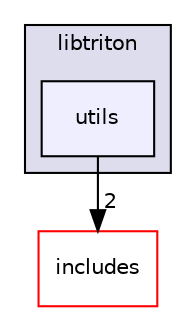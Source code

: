 digraph "/home/ubuntu/projects/pin-2.14/source/tools/Triton/src/libtriton/utils" {
  compound=true
  node [ fontsize="10", fontname="Helvetica"];
  edge [ labelfontsize="10", labelfontname="Helvetica"];
  subgraph clusterdir_6826be0f3781bbf5456339e274d7c653 {
    graph [ bgcolor="#ddddee", pencolor="black", label="libtriton" fontname="Helvetica", fontsize="10", URL="dir_6826be0f3781bbf5456339e274d7c653.html"]
  dir_e06c410a1143e7e2592e62d845214ab2 [shape=box, label="utils", style="filled", fillcolor="#eeeeff", pencolor="black", URL="dir_e06c410a1143e7e2592e62d845214ab2.html"];
  }
  dir_0a436fc82d73b0b9b664d07557632391 [shape=box label="includes" fillcolor="white" style="filled" color="red" URL="dir_0a436fc82d73b0b9b664d07557632391.html"];
  dir_e06c410a1143e7e2592e62d845214ab2->dir_0a436fc82d73b0b9b664d07557632391 [headlabel="2", labeldistance=1.5 headhref="dir_000029_000024.html"];
}
